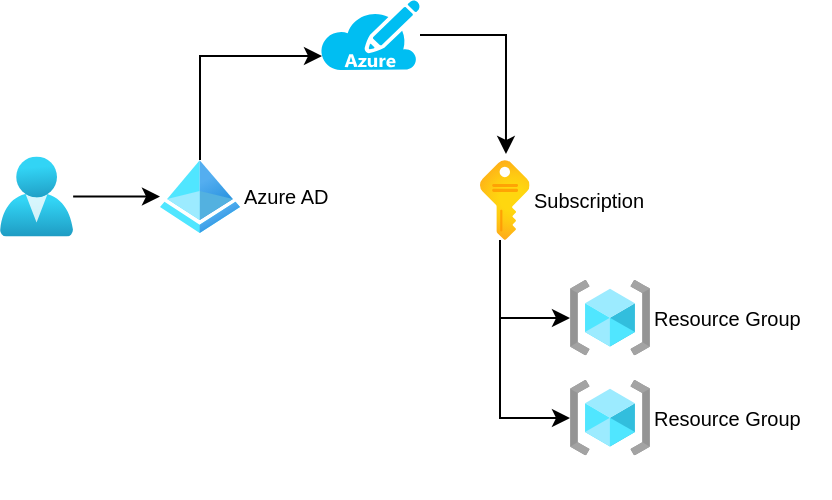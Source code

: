 <mxfile version="15.7.0" type="github">
  <diagram id="OQ0EmM7Xb9CICZ_JNeIO" name="Page-1">
    <mxGraphModel dx="868" dy="450" grid="1" gridSize="10" guides="1" tooltips="1" connect="1" arrows="1" fold="1" page="1" pageScale="1" pageWidth="850" pageHeight="1100" math="0" shadow="0">
      <root>
        <mxCell id="0" />
        <mxCell id="1" parent="0" />
        <mxCell id="7h7i-8I8U4jJSZl56zin-5" style="edgeStyle=orthogonalEdgeStyle;rounded=0;orthogonalLoop=1;jettySize=auto;html=1;fontSize=10;" edge="1" parent="1" source="7h7i-8I8U4jJSZl56zin-2" target="7h7i-8I8U4jJSZl56zin-3">
          <mxGeometry relative="1" as="geometry">
            <Array as="points">
              <mxPoint x="390" y="219" />
            </Array>
          </mxGeometry>
        </mxCell>
        <mxCell id="7h7i-8I8U4jJSZl56zin-9" style="edgeStyle=orthogonalEdgeStyle;rounded=0;orthogonalLoop=1;jettySize=auto;html=1;fontSize=10;" edge="1" parent="1" source="7h7i-8I8U4jJSZl56zin-2" target="7h7i-8I8U4jJSZl56zin-7">
          <mxGeometry relative="1" as="geometry">
            <Array as="points">
              <mxPoint x="390" y="269" />
            </Array>
          </mxGeometry>
        </mxCell>
        <mxCell id="7h7i-8I8U4jJSZl56zin-2" value="" style="aspect=fixed;html=1;points=[];align=center;image;fontSize=12;image=img/lib/azure2/general/Subscriptions.svg;" vertex="1" parent="1">
          <mxGeometry x="380" y="140" width="24.79" height="40" as="geometry" />
        </mxCell>
        <mxCell id="7h7i-8I8U4jJSZl56zin-3" value="&lt;br&gt;" style="aspect=fixed;html=1;points=[];align=center;image;fontSize=12;image=img/lib/azure2/general/Resource_Groups.svg;" vertex="1" parent="1">
          <mxGeometry x="425" y="200" width="40" height="37.65" as="geometry" />
        </mxCell>
        <mxCell id="7h7i-8I8U4jJSZl56zin-4" value="Subscription" style="text;html=1;strokeColor=none;fillColor=none;align=left;verticalAlign=middle;whiteSpace=wrap;rounded=0;fontSize=10;" vertex="1" parent="1">
          <mxGeometry x="404.79" y="150" width="70" height="20" as="geometry" />
        </mxCell>
        <mxCell id="7h7i-8I8U4jJSZl56zin-6" value="Resource Group" style="text;html=1;strokeColor=none;fillColor=none;align=left;verticalAlign=middle;whiteSpace=wrap;rounded=0;fontSize=10;" vertex="1" parent="1">
          <mxGeometry x="465" y="208.83" width="90" height="20" as="geometry" />
        </mxCell>
        <mxCell id="7h7i-8I8U4jJSZl56zin-7" value="&lt;br&gt;" style="aspect=fixed;html=1;points=[];align=center;image;fontSize=12;image=img/lib/azure2/general/Resource_Groups.svg;" vertex="1" parent="1">
          <mxGeometry x="425" y="250" width="40" height="37.65" as="geometry" />
        </mxCell>
        <mxCell id="7h7i-8I8U4jJSZl56zin-8" value="Resource Group" style="text;html=1;strokeColor=none;fillColor=none;align=left;verticalAlign=middle;whiteSpace=wrap;rounded=0;fontSize=10;" vertex="1" parent="1">
          <mxGeometry x="465" y="258.83" width="90" height="20" as="geometry" />
        </mxCell>
        <mxCell id="7h7i-8I8U4jJSZl56zin-13" style="edgeStyle=orthogonalEdgeStyle;rounded=0;orthogonalLoop=1;jettySize=auto;html=1;entryX=0.02;entryY=0.8;entryDx=0;entryDy=0;entryPerimeter=0;fontSize=10;" edge="1" parent="1" source="7h7i-8I8U4jJSZl56zin-10" target="7h7i-8I8U4jJSZl56zin-12">
          <mxGeometry relative="1" as="geometry">
            <Array as="points">
              <mxPoint x="240" y="88" />
            </Array>
          </mxGeometry>
        </mxCell>
        <mxCell id="7h7i-8I8U4jJSZl56zin-10" value="" style="aspect=fixed;html=1;points=[];align=center;image;fontSize=12;image=img/lib/azure2/identity/Azure_Active_Directory.svg;" vertex="1" parent="1">
          <mxGeometry x="220" y="140" width="40" height="36.57" as="geometry" />
        </mxCell>
        <mxCell id="7h7i-8I8U4jJSZl56zin-11" value="Azure AD" style="text;html=1;strokeColor=none;fillColor=none;align=left;verticalAlign=middle;whiteSpace=wrap;rounded=0;fontSize=10;" vertex="1" parent="1">
          <mxGeometry x="260" y="148.28" width="70" height="20" as="geometry" />
        </mxCell>
        <mxCell id="7h7i-8I8U4jJSZl56zin-14" style="edgeStyle=orthogonalEdgeStyle;rounded=0;orthogonalLoop=1;jettySize=auto;html=1;entryX=0.524;entryY=-0.075;entryDx=0;entryDy=0;entryPerimeter=0;fontSize=10;" edge="1" parent="1" source="7h7i-8I8U4jJSZl56zin-12" target="7h7i-8I8U4jJSZl56zin-2">
          <mxGeometry relative="1" as="geometry" />
        </mxCell>
        <mxCell id="7h7i-8I8U4jJSZl56zin-12" value="" style="verticalLabelPosition=bottom;html=1;verticalAlign=top;align=center;strokeColor=none;fillColor=#00BEF2;shape=mxgraph.azure.azure_subscription;fontSize=10;" vertex="1" parent="1">
          <mxGeometry x="300" y="60" width="50" height="35" as="geometry" />
        </mxCell>
        <mxCell id="7h7i-8I8U4jJSZl56zin-16" style="edgeStyle=orthogonalEdgeStyle;rounded=0;orthogonalLoop=1;jettySize=auto;html=1;fontSize=10;" edge="1" parent="1" source="7h7i-8I8U4jJSZl56zin-15" target="7h7i-8I8U4jJSZl56zin-10">
          <mxGeometry relative="1" as="geometry" />
        </mxCell>
        <mxCell id="7h7i-8I8U4jJSZl56zin-15" value="" style="aspect=fixed;html=1;points=[];align=center;image;fontSize=12;image=img/lib/azure2/identity/Users.svg;" vertex="1" parent="1">
          <mxGeometry x="140" y="138.28" width="36.57" height="40" as="geometry" />
        </mxCell>
      </root>
    </mxGraphModel>
  </diagram>
</mxfile>
